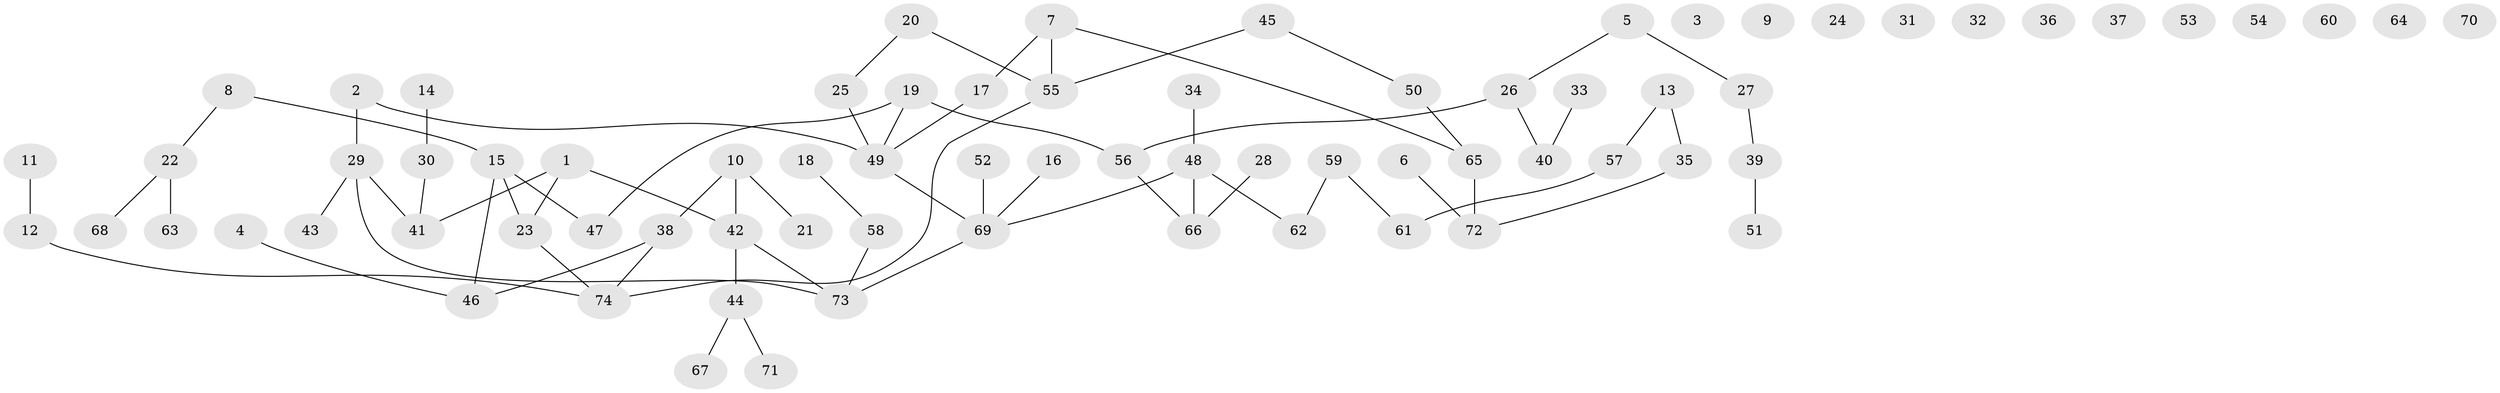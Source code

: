 // coarse degree distribution, {4: 0.11764705882352941, 0: 0.23529411764705882, 1: 0.23529411764705882, 3: 0.09803921568627451, 2: 0.23529411764705882, 5: 0.058823529411764705, 6: 0.0196078431372549}
// Generated by graph-tools (version 1.1) at 2025/41/03/06/25 10:41:24]
// undirected, 74 vertices, 71 edges
graph export_dot {
graph [start="1"]
  node [color=gray90,style=filled];
  1;
  2;
  3;
  4;
  5;
  6;
  7;
  8;
  9;
  10;
  11;
  12;
  13;
  14;
  15;
  16;
  17;
  18;
  19;
  20;
  21;
  22;
  23;
  24;
  25;
  26;
  27;
  28;
  29;
  30;
  31;
  32;
  33;
  34;
  35;
  36;
  37;
  38;
  39;
  40;
  41;
  42;
  43;
  44;
  45;
  46;
  47;
  48;
  49;
  50;
  51;
  52;
  53;
  54;
  55;
  56;
  57;
  58;
  59;
  60;
  61;
  62;
  63;
  64;
  65;
  66;
  67;
  68;
  69;
  70;
  71;
  72;
  73;
  74;
  1 -- 23;
  1 -- 41;
  1 -- 42;
  2 -- 29;
  2 -- 49;
  4 -- 46;
  5 -- 26;
  5 -- 27;
  6 -- 72;
  7 -- 17;
  7 -- 55;
  7 -- 65;
  8 -- 15;
  8 -- 22;
  10 -- 21;
  10 -- 38;
  10 -- 42;
  11 -- 12;
  12 -- 74;
  13 -- 35;
  13 -- 57;
  14 -- 30;
  15 -- 23;
  15 -- 46;
  15 -- 47;
  16 -- 69;
  17 -- 49;
  18 -- 58;
  19 -- 47;
  19 -- 49;
  19 -- 56;
  20 -- 25;
  20 -- 55;
  22 -- 63;
  22 -- 68;
  23 -- 74;
  25 -- 49;
  26 -- 40;
  26 -- 56;
  27 -- 39;
  28 -- 66;
  29 -- 41;
  29 -- 43;
  29 -- 73;
  30 -- 41;
  33 -- 40;
  34 -- 48;
  35 -- 72;
  38 -- 46;
  38 -- 74;
  39 -- 51;
  42 -- 44;
  42 -- 73;
  44 -- 67;
  44 -- 71;
  45 -- 50;
  45 -- 55;
  48 -- 62;
  48 -- 66;
  48 -- 69;
  49 -- 69;
  50 -- 65;
  52 -- 69;
  55 -- 74;
  56 -- 66;
  57 -- 61;
  58 -- 73;
  59 -- 61;
  59 -- 62;
  65 -- 72;
  69 -- 73;
}
